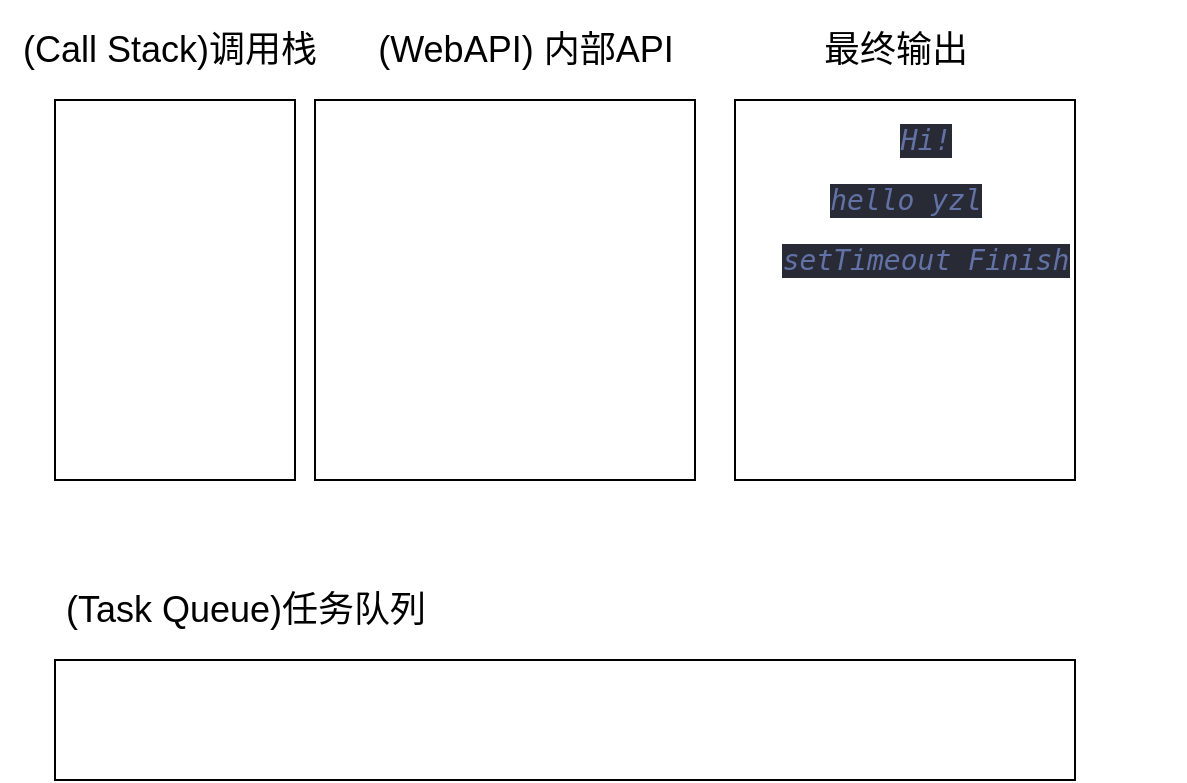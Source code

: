 <mxfile version="13.7.9" type="embed"><diagram id="07BHA1QRkcUh8rip9cGy" name="第 1 页"><mxGraphModel dx="1379" dy="707" grid="1" gridSize="10" guides="1" tooltips="1" connect="1" arrows="1" fold="1" page="1" pageScale="1" pageWidth="1169" pageHeight="827" math="0" shadow="0"><root><mxCell id="0"/><mxCell id="1" parent="0"/><mxCell id="2" value="" style="rounded=0;whiteSpace=wrap;html=1;" parent="1" vertex="1"><mxGeometry x="647.5" y="130" width="120" height="190" as="geometry"/></mxCell><mxCell id="3" value="&lt;font style=&quot;font-size: 18px&quot;&gt;(Call Stack)调用栈&lt;/font&gt;" style="text;html=1;strokeColor=none;fillColor=none;align=center;verticalAlign=middle;whiteSpace=wrap;rounded=0;" parent="1" vertex="1"><mxGeometry x="620" y="80" width="170" height="50" as="geometry"/></mxCell><mxCell id="4" value="" style="rounded=0;whiteSpace=wrap;html=1;" parent="1" vertex="1"><mxGeometry x="647.5" y="410" width="510" height="60" as="geometry"/></mxCell><mxCell id="6" value="&lt;font style=&quot;font-size: 18px&quot;&gt;(Task Queue)任务队列&lt;/font&gt;" style="text;html=1;strokeColor=none;fillColor=none;align=center;verticalAlign=middle;whiteSpace=wrap;rounded=0;" parent="1" vertex="1"><mxGeometry x="637.5" y="360" width="210" height="50" as="geometry"/></mxCell><mxCell id="7" value="" style="rounded=0;whiteSpace=wrap;html=1;" parent="1" vertex="1"><mxGeometry x="777.5" y="130" width="190" height="190" as="geometry"/></mxCell><mxCell id="9" value="&lt;span style=&quot;font-size: 18px&quot;&gt;(WebAPI) 内部API&lt;/span&gt;" style="text;html=1;strokeColor=none;fillColor=none;align=center;verticalAlign=middle;whiteSpace=wrap;rounded=0;" parent="1" vertex="1"><mxGeometry x="797.5" y="80" width="170" height="50" as="geometry"/></mxCell><mxCell id="11" value="&lt;font style=&quot;font-size: 18px&quot;&gt;最终输出&lt;/font&gt;" style="text;html=1;strokeColor=none;fillColor=none;align=center;verticalAlign=middle;whiteSpace=wrap;rounded=0;" vertex="1" parent="1"><mxGeometry x="1027.5" y="97.5" width="80" height="15" as="geometry"/></mxCell><mxCell id="12" value="" style="rounded=0;whiteSpace=wrap;html=1;" vertex="1" parent="1"><mxGeometry x="987.5" y="130" width="170" height="190" as="geometry"/></mxCell><mxCell id="14" value="&lt;pre style=&quot;background-color: #282a36 ; color: #f8f8f2 ; font-family: &amp;#34;jetbrains mono&amp;#34; , monospace ; font-size: 10.5pt&quot;&gt;&lt;span style=&quot;color: #6272a4 ; font-style: italic&quot;&gt;Hi!&lt;/span&gt;&lt;/pre&gt;" style="text;html=1;strokeColor=none;fillColor=none;align=center;verticalAlign=middle;whiteSpace=wrap;rounded=0;" vertex="1" parent="1"><mxGeometry x="987.5" y="140" width="190" height="20" as="geometry"/></mxCell><mxCell id="24" value="&lt;pre style=&quot;background-color: rgb(40 , 42 , 54)&quot;&gt;&lt;font color=&quot;#6272a4&quot; face=&quot;jetbrains mono, monospace&quot;&gt;&lt;span style=&quot;font-size: 14px&quot;&gt;&lt;i&gt;hello yzl&lt;/i&gt;&lt;/span&gt;&lt;/font&gt;&lt;/pre&gt;" style="text;html=1;strokeColor=none;fillColor=none;align=center;verticalAlign=middle;whiteSpace=wrap;rounded=0;" vertex="1" parent="1"><mxGeometry x="932.5" y="170" width="280" height="20" as="geometry"/></mxCell><mxCell id="25" value="&lt;pre style=&quot;background-color: rgb(40 , 42 , 54)&quot;&gt;&lt;font color=&quot;#6272a4&quot; face=&quot;jetbrains mono, monospace&quot;&gt;&lt;span style=&quot;font-size: 14px&quot;&gt;&lt;i&gt;setTimeout Finish&lt;/i&gt;&lt;/span&gt;&lt;/font&gt;&lt;font color=&quot;#f8f8f2&quot; face=&quot;jetbrains mono, monospace&quot;&gt;&lt;span style=&quot;font-size: 10.5pt&quot;&gt;&lt;br&gt;&lt;/span&gt;&lt;/font&gt;&lt;/pre&gt;" style="text;html=1;strokeColor=none;fillColor=none;align=center;verticalAlign=middle;whiteSpace=wrap;rounded=0;" vertex="1" parent="1"><mxGeometry x="987.5" y="200" width="190" height="20" as="geometry"/></mxCell></root></mxGraphModel></diagram></mxfile>